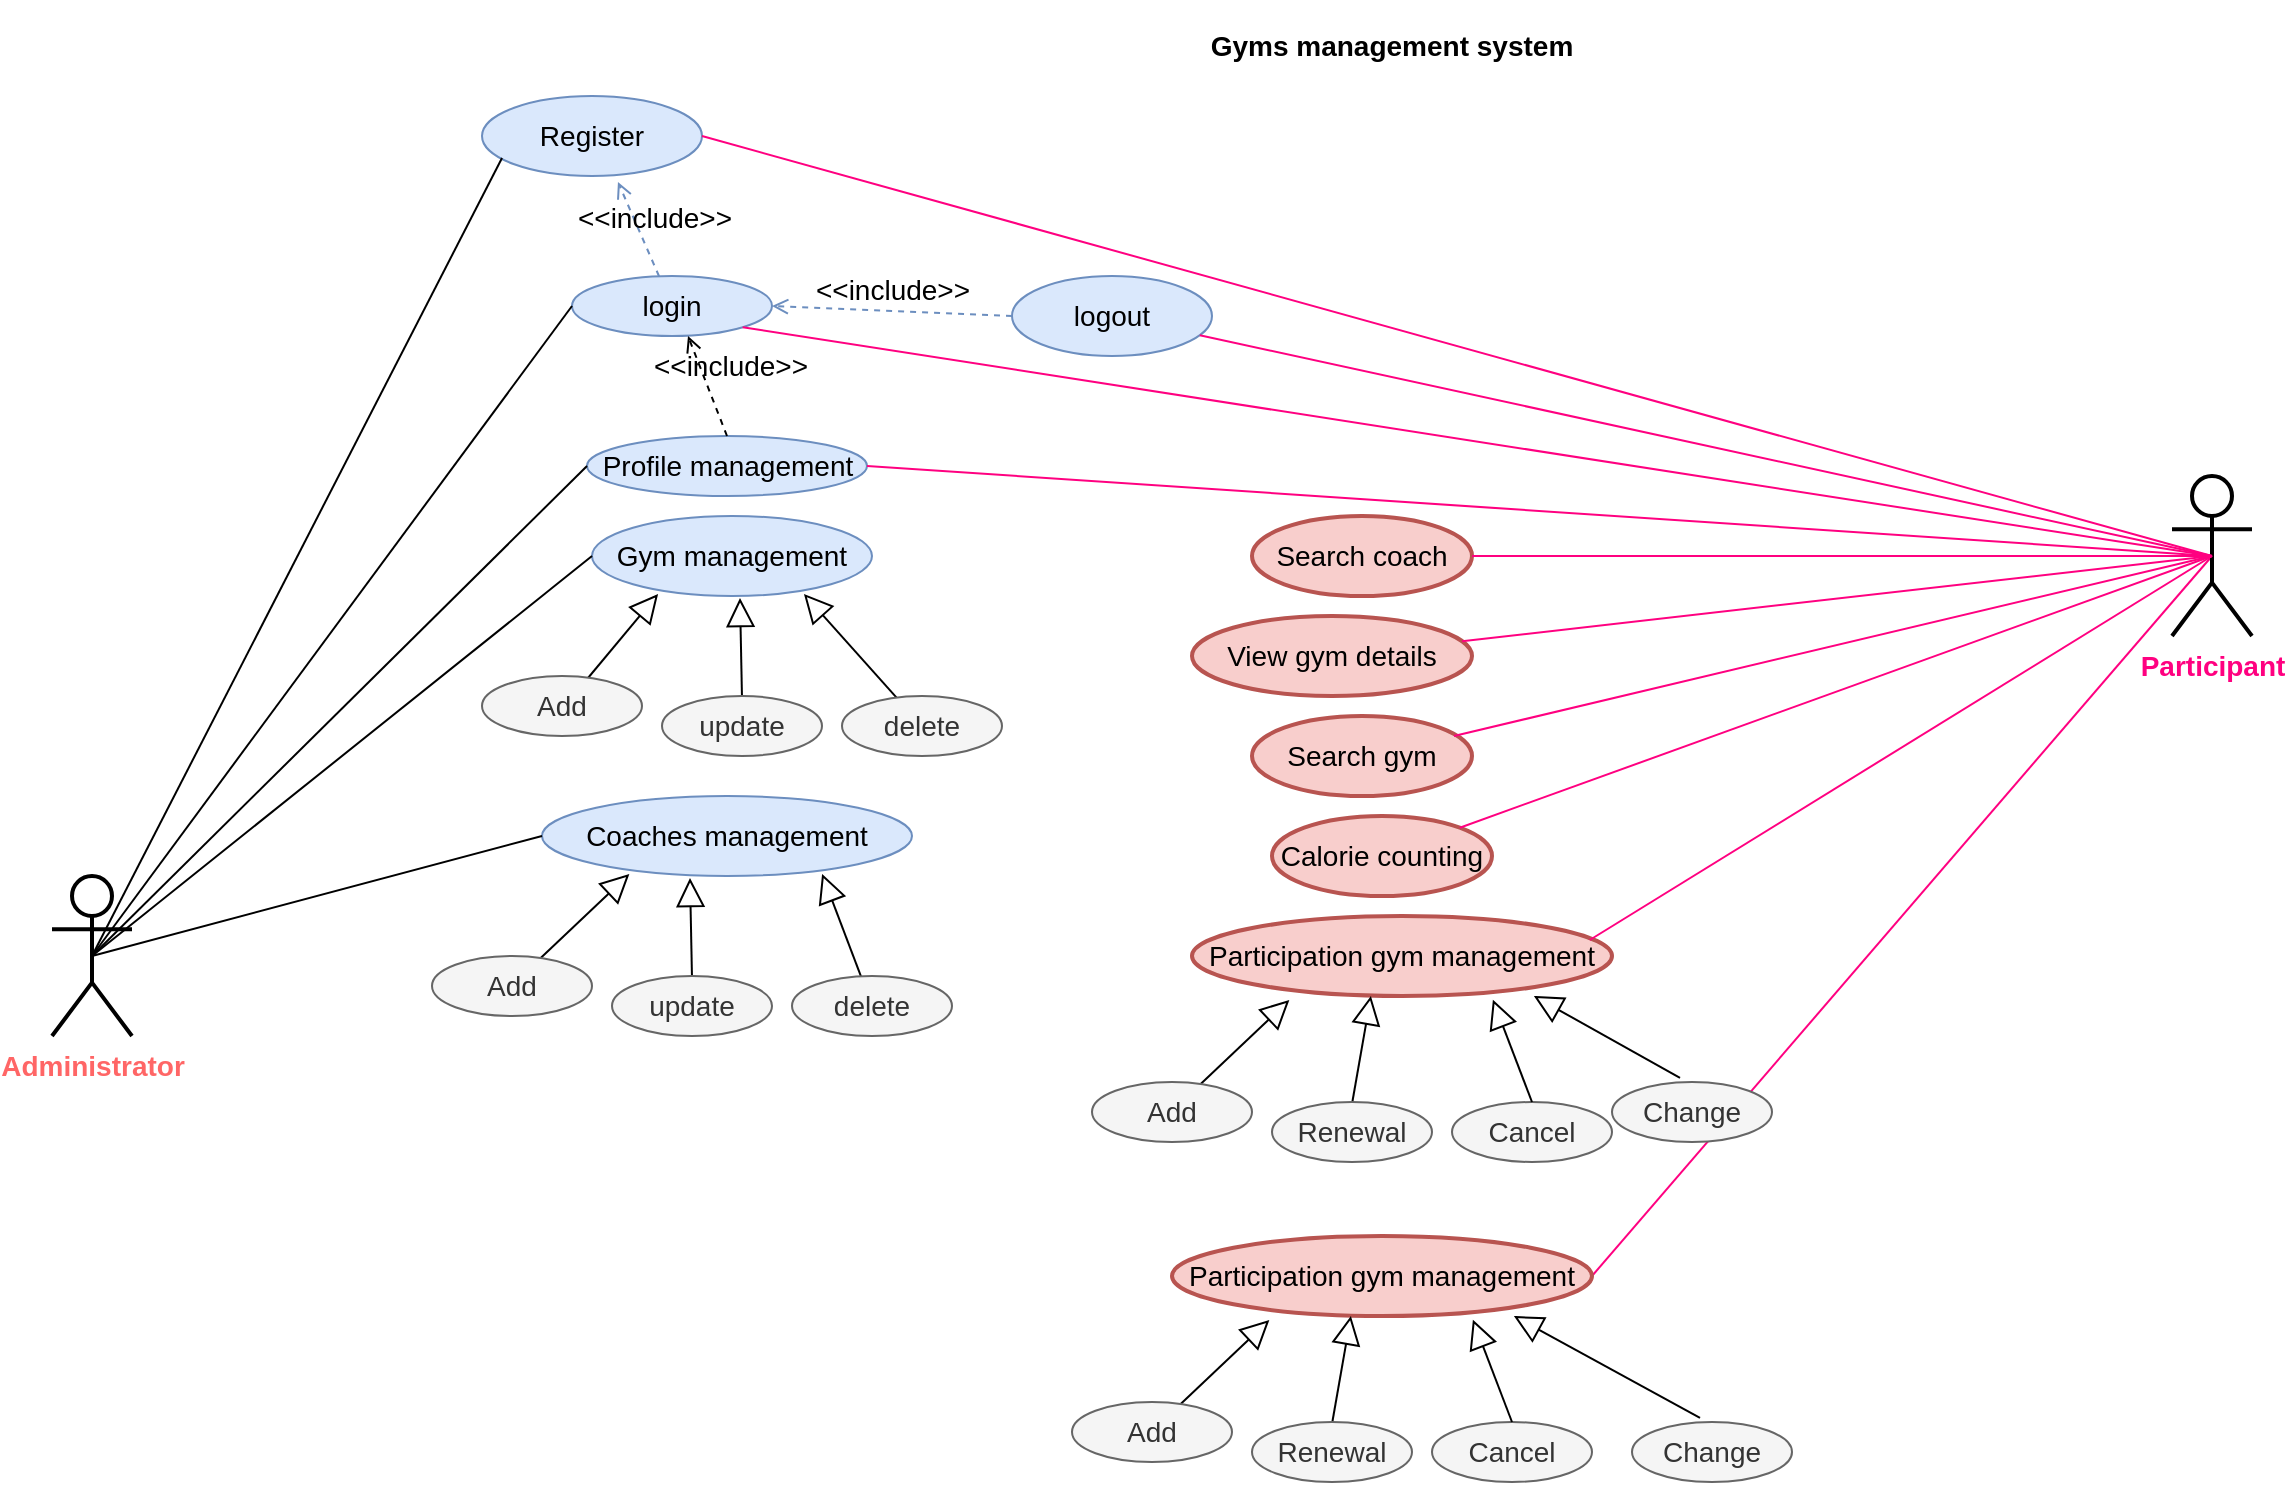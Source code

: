 <mxfile version="20.5.1" type="github">
  <diagram id="JQW-utt17Xb6EdtMVTP2" name="Page-1">
    <mxGraphModel dx="1888" dy="495" grid="1" gridSize="10" guides="1" tooltips="1" connect="1" arrows="1" fold="1" page="1" pageScale="1" pageWidth="850" pageHeight="1100" math="0" shadow="0">
      <root>
        <mxCell id="0" />
        <mxCell id="1" parent="0" />
        <mxCell id="GLv5VMgHDYlPeXWlV2Ui-62" value="" style="endArrow=none;html=1;rounded=0;strokeColor=#FF0080;fontSize=18;entryX=0.5;entryY=0.5;entryDx=0;entryDy=0;entryPerimeter=0;exitX=1;exitY=0.5;exitDx=0;exitDy=0;" edge="1" parent="1" source="GLv5VMgHDYlPeXWlV2Ui-52" target="V55V4ISfxPS5HayoCuuF-61">
          <mxGeometry width="50" height="50" relative="1" as="geometry">
            <mxPoint x="940" y="383.697" as="sourcePoint" />
            <mxPoint x="850" y="630" as="targetPoint" />
          </mxGeometry>
        </mxCell>
        <mxCell id="V55V4ISfxPS5HayoCuuF-4" value="&lt;font style=&quot;font-size: 14px;&quot; color=&quot;#FF6666&quot;&gt;&lt;b&gt;&lt;span&gt;Administrator&lt;/span&gt;&lt;/b&gt;&lt;/font&gt;" style="shape=umlActor;verticalLabelPosition=bottom;verticalAlign=top;html=1;outlineConnect=0;strokeWidth=2;" parent="1" vertex="1">
          <mxGeometry x="-20" y="460" width="40" height="80" as="geometry" />
        </mxCell>
        <mxCell id="V55V4ISfxPS5HayoCuuF-5" value="&lt;span&gt;Register &lt;/span&gt;" style="ellipse;whiteSpace=wrap;html=1;fontSize=14;fillColor=#dae8fc;strokeColor=#6c8ebf;" parent="1" vertex="1">
          <mxGeometry x="195" y="70" width="110" height="40" as="geometry" />
        </mxCell>
        <mxCell id="V55V4ISfxPS5HayoCuuF-6" value="login" style="ellipse;whiteSpace=wrap;html=1;fontSize=14;fillColor=#dae8fc;strokeColor=#6c8ebf;" parent="1" vertex="1">
          <mxGeometry x="240" y="160" width="100" height="30" as="geometry" />
        </mxCell>
        <mxCell id="V55V4ISfxPS5HayoCuuF-7" value="&amp;lt;&amp;lt;include&amp;gt;&amp;gt;" style="html=1;verticalAlign=bottom;labelBackgroundColor=none;endArrow=open;endFill=0;dashed=1;rounded=0;fontSize=14;fontColor=#000000;fillColor=#dae8fc;strokeColor=#6c8ebf;entryX=0.618;entryY=1.075;entryDx=0;entryDy=0;entryPerimeter=0;" parent="1" source="V55V4ISfxPS5HayoCuuF-6" target="V55V4ISfxPS5HayoCuuF-5" edge="1">
          <mxGeometry x="-0.312" y="-5" width="160" relative="1" as="geometry">
            <mxPoint x="170" y="130" as="sourcePoint" />
            <mxPoint x="330" y="130" as="targetPoint" />
            <mxPoint as="offset" />
          </mxGeometry>
        </mxCell>
        <mxCell id="V55V4ISfxPS5HayoCuuF-8" value="" style="endArrow=none;html=1;rounded=0;fontSize=14;fontColor=#000000;exitX=0.5;exitY=0.5;exitDx=0;exitDy=0;exitPerimeter=0;entryX=0.091;entryY=0.775;entryDx=0;entryDy=0;entryPerimeter=0;" parent="1" source="V55V4ISfxPS5HayoCuuF-4" target="V55V4ISfxPS5HayoCuuF-5" edge="1">
          <mxGeometry width="50" height="50" relative="1" as="geometry">
            <mxPoint x="251.429" y="40" as="sourcePoint" />
            <mxPoint x="290" y="120" as="targetPoint" />
          </mxGeometry>
        </mxCell>
        <mxCell id="V55V4ISfxPS5HayoCuuF-9" value="" style="endArrow=none;html=1;rounded=0;fontSize=14;fontColor=#000000;entryX=0;entryY=0.5;entryDx=0;entryDy=0;exitX=0.5;exitY=0.5;exitDx=0;exitDy=0;exitPerimeter=0;" parent="1" source="V55V4ISfxPS5HayoCuuF-4" target="V55V4ISfxPS5HayoCuuF-6" edge="1">
          <mxGeometry width="50" height="50" relative="1" as="geometry">
            <mxPoint x="150" y="300" as="sourcePoint" />
            <mxPoint x="220.711" y="250" as="targetPoint" />
          </mxGeometry>
        </mxCell>
        <mxCell id="V55V4ISfxPS5HayoCuuF-10" value="logout" style="ellipse;whiteSpace=wrap;html=1;fontSize=14;fillColor=#dae8fc;strokeColor=#6c8ebf;" parent="1" vertex="1">
          <mxGeometry x="460" y="160" width="100" height="40" as="geometry" />
        </mxCell>
        <mxCell id="V55V4ISfxPS5HayoCuuF-11" value="&amp;lt;&amp;lt;include&amp;gt;&amp;gt;" style="html=1;verticalAlign=bottom;labelBackgroundColor=none;endArrow=open;endFill=0;dashed=1;rounded=0;fontSize=14;fontColor=#000000;exitX=0;exitY=0.5;exitDx=0;exitDy=0;entryX=1;entryY=0.5;entryDx=0;entryDy=0;fillColor=#dae8fc;strokeColor=#6c8ebf;" parent="1" source="V55V4ISfxPS5HayoCuuF-10" target="V55V4ISfxPS5HayoCuuF-6" edge="1">
          <mxGeometry width="160" relative="1" as="geometry">
            <mxPoint x="230" y="260" as="sourcePoint" />
            <mxPoint x="390" y="260" as="targetPoint" />
          </mxGeometry>
        </mxCell>
        <mxCell id="V55V4ISfxPS5HayoCuuF-12" value="&lt;p&gt;&lt;/p&gt;&lt;p&gt;&lt;span&gt;Gym management&lt;/span&gt;&lt;/p&gt;&lt;p&gt;&lt;/p&gt;" style="ellipse;whiteSpace=wrap;html=1;fontSize=14;fillColor=#dae8fc;strokeColor=#6c8ebf;" parent="1" vertex="1">
          <mxGeometry x="250" y="280" width="140" height="40" as="geometry" />
        </mxCell>
        <mxCell id="V55V4ISfxPS5HayoCuuF-13" value="" style="endArrow=none;html=1;rounded=0;fontSize=14;fontColor=#000000;entryX=0;entryY=0.5;entryDx=0;entryDy=0;exitX=0.5;exitY=0.5;exitDx=0;exitDy=0;exitPerimeter=0;" parent="1" source="V55V4ISfxPS5HayoCuuF-4" target="V55V4ISfxPS5HayoCuuF-12" edge="1">
          <mxGeometry width="50" height="50" relative="1" as="geometry">
            <mxPoint x="80" y="260" as="sourcePoint" />
            <mxPoint x="200" y="270" as="targetPoint" />
          </mxGeometry>
        </mxCell>
        <mxCell id="V55V4ISfxPS5HayoCuuF-14" value="" style="edgeStyle=none;html=1;endSize=12;endArrow=block;endFill=0;rounded=0;fontSize=14;fontColor=#000000;entryX=0.236;entryY=0.975;entryDx=0;entryDy=0;entryPerimeter=0;" parent="1" target="V55V4ISfxPS5HayoCuuF-12" edge="1">
          <mxGeometry width="160" relative="1" as="geometry">
            <mxPoint x="243" y="367" as="sourcePoint" />
            <mxPoint x="263" y="317" as="targetPoint" />
          </mxGeometry>
        </mxCell>
        <mxCell id="V55V4ISfxPS5HayoCuuF-15" value="" style="edgeStyle=none;html=1;endSize=12;endArrow=block;endFill=0;rounded=0;fontSize=14;fontColor=#000000;" parent="1" edge="1">
          <mxGeometry width="160" relative="1" as="geometry">
            <mxPoint x="325" y="371" as="sourcePoint" />
            <mxPoint x="324" y="321" as="targetPoint" />
          </mxGeometry>
        </mxCell>
        <mxCell id="V55V4ISfxPS5HayoCuuF-16" value="" style="edgeStyle=none;html=1;endSize=12;endArrow=block;endFill=0;rounded=0;fontSize=14;fontColor=#000000;entryX=0.757;entryY=0.975;entryDx=0;entryDy=0;entryPerimeter=0;" parent="1" source="V55V4ISfxPS5HayoCuuF-19" target="V55V4ISfxPS5HayoCuuF-12" edge="1">
          <mxGeometry width="160" relative="1" as="geometry">
            <mxPoint x="375" y="370" as="sourcePoint" />
            <mxPoint x="505" y="380" as="targetPoint" />
          </mxGeometry>
        </mxCell>
        <mxCell id="V55V4ISfxPS5HayoCuuF-17" value="Add" style="ellipse;whiteSpace=wrap;html=1;fontSize=14;fillColor=#f5f5f5;strokeColor=#666666;fontColor=#333333;" parent="1" vertex="1">
          <mxGeometry x="195" y="360" width="80" height="30" as="geometry" />
        </mxCell>
        <mxCell id="V55V4ISfxPS5HayoCuuF-18" value="update" style="ellipse;whiteSpace=wrap;html=1;fontSize=14;fillColor=#f5f5f5;strokeColor=#666666;fontColor=#333333;" parent="1" vertex="1">
          <mxGeometry x="285" y="370" width="80" height="30" as="geometry" />
        </mxCell>
        <mxCell id="V55V4ISfxPS5HayoCuuF-19" value="delete" style="ellipse;whiteSpace=wrap;html=1;fontSize=14;fontColor=#333333;fillColor=#f5f5f5;strokeColor=#666666;" parent="1" vertex="1">
          <mxGeometry x="375" y="370" width="80" height="30" as="geometry" />
        </mxCell>
        <mxCell id="V55V4ISfxPS5HayoCuuF-20" value="&lt;p&gt;&lt;span&gt;Coaches management&lt;/span&gt;&lt;/p&gt;" style="ellipse;whiteSpace=wrap;html=1;fontSize=14;fillColor=#dae8fc;strokeColor=#6c8ebf;" parent="1" vertex="1">
          <mxGeometry x="225" y="420" width="185" height="40" as="geometry" />
        </mxCell>
        <mxCell id="V55V4ISfxPS5HayoCuuF-21" value="" style="edgeStyle=none;html=1;endSize=12;endArrow=block;endFill=0;rounded=0;fontSize=14;fontColor=#000000;entryX=0.236;entryY=0.975;entryDx=0;entryDy=0;entryPerimeter=0;" parent="1" target="V55V4ISfxPS5HayoCuuF-20" edge="1">
          <mxGeometry width="160" relative="1" as="geometry">
            <mxPoint x="218" y="507" as="sourcePoint" />
            <mxPoint x="238" y="457" as="targetPoint" />
          </mxGeometry>
        </mxCell>
        <mxCell id="V55V4ISfxPS5HayoCuuF-22" value="" style="edgeStyle=none;html=1;endSize=12;endArrow=block;endFill=0;rounded=0;fontSize=14;fontColor=#000000;" parent="1" edge="1">
          <mxGeometry width="160" relative="1" as="geometry">
            <mxPoint x="300" y="511" as="sourcePoint" />
            <mxPoint x="299" y="461" as="targetPoint" />
          </mxGeometry>
        </mxCell>
        <mxCell id="V55V4ISfxPS5HayoCuuF-23" value="" style="edgeStyle=none;html=1;endSize=12;endArrow=block;endFill=0;rounded=0;fontSize=14;fontColor=#000000;entryX=0.757;entryY=0.975;entryDx=0;entryDy=0;entryPerimeter=0;" parent="1" source="V55V4ISfxPS5HayoCuuF-26" target="V55V4ISfxPS5HayoCuuF-20" edge="1">
          <mxGeometry width="160" relative="1" as="geometry">
            <mxPoint x="350" y="510" as="sourcePoint" />
            <mxPoint x="480" y="520" as="targetPoint" />
          </mxGeometry>
        </mxCell>
        <mxCell id="V55V4ISfxPS5HayoCuuF-24" value="Add" style="ellipse;whiteSpace=wrap;html=1;fontSize=14;fontColor=#333333;fillColor=#f5f5f5;strokeColor=#666666;" parent="1" vertex="1">
          <mxGeometry x="170" y="500" width="80" height="30" as="geometry" />
        </mxCell>
        <mxCell id="V55V4ISfxPS5HayoCuuF-25" value="update" style="ellipse;whiteSpace=wrap;html=1;fontSize=14;fontColor=#333333;fillColor=#f5f5f5;strokeColor=#666666;" parent="1" vertex="1">
          <mxGeometry x="260" y="510" width="80" height="30" as="geometry" />
        </mxCell>
        <mxCell id="V55V4ISfxPS5HayoCuuF-26" value="delete" style="ellipse;whiteSpace=wrap;html=1;fontSize=14;fontColor=#333333;fillColor=#f5f5f5;strokeColor=#666666;" parent="1" vertex="1">
          <mxGeometry x="350" y="510" width="80" height="30" as="geometry" />
        </mxCell>
        <mxCell id="V55V4ISfxPS5HayoCuuF-27" value="" style="endArrow=none;html=1;rounded=0;fontSize=14;fontColor=#000000;entryX=0;entryY=0.5;entryDx=0;entryDy=0;exitX=0.5;exitY=0.5;exitDx=0;exitDy=0;exitPerimeter=0;" parent="1" source="V55V4ISfxPS5HayoCuuF-4" target="V55V4ISfxPS5HayoCuuF-20" edge="1">
          <mxGeometry width="50" height="50" relative="1" as="geometry">
            <mxPoint x="80" y="440" as="sourcePoint" />
            <mxPoint x="130" y="390" as="targetPoint" />
          </mxGeometry>
        </mxCell>
        <mxCell id="V55V4ISfxPS5HayoCuuF-28" value="&lt;p&gt;&lt;span&gt;Profile management&lt;/span&gt;&lt;/p&gt;" style="ellipse;whiteSpace=wrap;html=1;fontSize=14;fillColor=#dae8fc;strokeColor=#6c8ebf;" parent="1" vertex="1">
          <mxGeometry x="247.5" y="240" width="140" height="30" as="geometry" />
        </mxCell>
        <mxCell id="V55V4ISfxPS5HayoCuuF-29" value="" style="endArrow=none;html=1;rounded=0;fontSize=14;fontColor=#000000;entryX=0;entryY=0.5;entryDx=0;entryDy=0;exitX=0.5;exitY=0.5;exitDx=0;exitDy=0;exitPerimeter=0;" parent="1" source="V55V4ISfxPS5HayoCuuF-4" target="V55V4ISfxPS5HayoCuuF-28" edge="1">
          <mxGeometry width="50" height="50" relative="1" as="geometry">
            <mxPoint x="60" y="250" as="sourcePoint" />
            <mxPoint x="200" y="250" as="targetPoint" />
          </mxGeometry>
        </mxCell>
        <mxCell id="V55V4ISfxPS5HayoCuuF-45" value="&amp;lt;&amp;lt;include&amp;gt;&amp;gt;" style="html=1;verticalAlign=bottom;labelBackgroundColor=none;endArrow=open;endFill=0;dashed=1;rounded=0;fontSize=14;fontColor=#000000;exitX=0.5;exitY=0;exitDx=0;exitDy=0;entryX=0.58;entryY=1;entryDx=0;entryDy=0;entryPerimeter=0;" parent="1" source="V55V4ISfxPS5HayoCuuF-28" target="V55V4ISfxPS5HayoCuuF-6" edge="1">
          <mxGeometry x="-0.207" y="-10" width="160" relative="1" as="geometry">
            <mxPoint x="140" y="200" as="sourcePoint" />
            <mxPoint x="300" y="200" as="targetPoint" />
            <mxPoint as="offset" />
          </mxGeometry>
        </mxCell>
        <mxCell id="V55V4ISfxPS5HayoCuuF-61" value="&lt;b&gt;&lt;font style=&quot;font-size: 14px;&quot; color=&quot;#FF0080&quot;&gt;Participant&lt;/font&gt;&lt;/b&gt;" style="shape=umlActor;verticalLabelPosition=bottom;verticalAlign=top;html=1;outlineConnect=0;strokeWidth=2;" parent="1" vertex="1">
          <mxGeometry x="1040" y="260" width="40" height="80" as="geometry" />
        </mxCell>
        <mxCell id="V55V4ISfxPS5HayoCuuF-63" value="" style="endArrow=none;html=1;rounded=0;strokeColor=#FF0080;fontSize=14;fontColor=#FF0080;entryX=0.5;entryY=0.5;entryDx=0;entryDy=0;entryPerimeter=0;exitX=1;exitY=1;exitDx=0;exitDy=0;" parent="1" source="V55V4ISfxPS5HayoCuuF-6" target="V55V4ISfxPS5HayoCuuF-61" edge="1">
          <mxGeometry width="50" height="50" relative="1" as="geometry">
            <mxPoint x="640" y="160" as="sourcePoint" />
            <mxPoint x="820" y="90" as="targetPoint" />
          </mxGeometry>
        </mxCell>
        <mxCell id="V55V4ISfxPS5HayoCuuF-64" value="" style="endArrow=none;html=1;rounded=0;strokeColor=#FF0080;fontSize=14;fontColor=#FF0080;entryX=0.5;entryY=0.5;entryDx=0;entryDy=0;entryPerimeter=0;" parent="1" source="V55V4ISfxPS5HayoCuuF-10" target="V55V4ISfxPS5HayoCuuF-61" edge="1">
          <mxGeometry width="50" height="50" relative="1" as="geometry">
            <mxPoint x="900" y="390" as="sourcePoint" />
            <mxPoint x="950" y="340" as="targetPoint" />
          </mxGeometry>
        </mxCell>
        <mxCell id="V55V4ISfxPS5HayoCuuF-65" value="" style="endArrow=none;html=1;rounded=0;strokeColor=#FF0080;fontSize=14;fontColor=#FF0080;entryX=1;entryY=0.5;entryDx=0;entryDy=0;exitX=0.5;exitY=0.5;exitDx=0;exitDy=0;exitPerimeter=0;" parent="1" source="V55V4ISfxPS5HayoCuuF-61" target="V55V4ISfxPS5HayoCuuF-28" edge="1">
          <mxGeometry width="50" height="50" relative="1" as="geometry">
            <mxPoint x="440" y="390" as="sourcePoint" />
            <mxPoint x="490" y="340" as="targetPoint" />
          </mxGeometry>
        </mxCell>
        <mxCell id="V55V4ISfxPS5HayoCuuF-66" value="Search &lt;span&gt;coach&lt;/span&gt;" style="ellipse;whiteSpace=wrap;html=1;strokeWidth=2;fontSize=14;fillColor=#f8cecc;strokeColor=#b85450;" parent="1" vertex="1">
          <mxGeometry x="580" y="280" width="110" height="40" as="geometry" />
        </mxCell>
        <mxCell id="V55V4ISfxPS5HayoCuuF-67" value="&lt;p&gt;&lt;span&gt;Search gym&lt;/span&gt;&lt;/p&gt;" style="ellipse;whiteSpace=wrap;html=1;strokeWidth=2;fontSize=14;fillColor=#f8cecc;strokeColor=#b85450;" parent="1" vertex="1">
          <mxGeometry x="580" y="380" width="110" height="40" as="geometry" />
        </mxCell>
        <mxCell id="V55V4ISfxPS5HayoCuuF-68" value="View &lt;span&gt;gym &lt;/span&gt;details" style="ellipse;whiteSpace=wrap;html=1;strokeWidth=2;fontSize=14;fillColor=#f8cecc;strokeColor=#b85450;" parent="1" vertex="1">
          <mxGeometry x="550" y="330" width="140" height="40" as="geometry" />
        </mxCell>
        <mxCell id="V55V4ISfxPS5HayoCuuF-70" value="&lt;p&gt;&lt;span&gt;Calorie counting&lt;/span&gt;&lt;/p&gt;" style="ellipse;whiteSpace=wrap;html=1;strokeWidth=2;fontSize=14;fillColor=#f8cecc;strokeColor=#b85450;" parent="1" vertex="1">
          <mxGeometry x="590" y="430" width="110" height="40" as="geometry" />
        </mxCell>
        <mxCell id="V55V4ISfxPS5HayoCuuF-71" value="&lt;span&gt;Participation gym management &lt;/span&gt;" style="ellipse;whiteSpace=wrap;html=1;strokeWidth=2;fontSize=14;fillColor=#f8cecc;strokeColor=#b85450;" parent="1" vertex="1">
          <mxGeometry x="550" y="480" width="210" height="40" as="geometry" />
        </mxCell>
        <mxCell id="V55V4ISfxPS5HayoCuuF-72" value="" style="endArrow=none;html=1;rounded=0;strokeColor=#FF0080;fontSize=14;fontColor=#FF0080;entryX=0.5;entryY=0.5;entryDx=0;entryDy=0;entryPerimeter=0;" parent="1" source="V55V4ISfxPS5HayoCuuF-66" target="V55V4ISfxPS5HayoCuuF-61" edge="1">
          <mxGeometry width="50" height="50" relative="1" as="geometry">
            <mxPoint x="930" y="380" as="sourcePoint" />
            <mxPoint x="980" y="330" as="targetPoint" />
          </mxGeometry>
        </mxCell>
        <mxCell id="V55V4ISfxPS5HayoCuuF-73" value="" style="endArrow=none;html=1;rounded=0;strokeColor=#FF0080;fontSize=14;fontColor=#FF0080;entryX=0.5;entryY=0.5;entryDx=0;entryDy=0;entryPerimeter=0;" parent="1" source="V55V4ISfxPS5HayoCuuF-68" target="V55V4ISfxPS5HayoCuuF-61" edge="1">
          <mxGeometry width="50" height="50" relative="1" as="geometry">
            <mxPoint x="900" y="390" as="sourcePoint" />
            <mxPoint x="950" y="340" as="targetPoint" />
          </mxGeometry>
        </mxCell>
        <mxCell id="V55V4ISfxPS5HayoCuuF-74" value="" style="endArrow=none;html=1;rounded=0;strokeColor=#FF0080;fontSize=14;fontColor=#FF0080;entryX=0.5;entryY=0.5;entryDx=0;entryDy=0;entryPerimeter=0;exitX=0.918;exitY=0.25;exitDx=0;exitDy=0;exitPerimeter=0;" parent="1" source="V55V4ISfxPS5HayoCuuF-67" target="V55V4ISfxPS5HayoCuuF-61" edge="1">
          <mxGeometry width="50" height="50" relative="1" as="geometry">
            <mxPoint x="910" y="430" as="sourcePoint" />
            <mxPoint x="960" y="380" as="targetPoint" />
          </mxGeometry>
        </mxCell>
        <mxCell id="V55V4ISfxPS5HayoCuuF-76" value="" style="endArrow=none;html=1;rounded=0;strokeColor=#FF0080;fontSize=14;fontColor=#FF0080;exitX=1;exitY=0;exitDx=0;exitDy=0;" parent="1" source="V55V4ISfxPS5HayoCuuF-70" edge="1">
          <mxGeometry width="50" height="50" relative="1" as="geometry">
            <mxPoint x="860" y="540" as="sourcePoint" />
            <mxPoint x="1060" y="300" as="targetPoint" />
          </mxGeometry>
        </mxCell>
        <mxCell id="V55V4ISfxPS5HayoCuuF-77" value="" style="endArrow=none;html=1;rounded=0;strokeColor=#FF0080;fontSize=14;fontColor=#FF0080;entryX=0.5;entryY=0.5;entryDx=0;entryDy=0;entryPerimeter=0;exitX=0.947;exitY=0.3;exitDx=0;exitDy=0;exitPerimeter=0;" parent="1" source="V55V4ISfxPS5HayoCuuF-71" target="V55V4ISfxPS5HayoCuuF-61" edge="1">
          <mxGeometry width="50" height="50" relative="1" as="geometry">
            <mxPoint x="860" y="460" as="sourcePoint" />
            <mxPoint x="990" y="250" as="targetPoint" />
          </mxGeometry>
        </mxCell>
        <mxCell id="V55V4ISfxPS5HayoCuuF-83" value="" style="edgeStyle=none;html=1;endSize=12;endArrow=block;endFill=0;rounded=0;fontSize=14;fontColor=#000000;entryX=0.236;entryY=0.975;entryDx=0;entryDy=0;entryPerimeter=0;" parent="1" edge="1">
          <mxGeometry width="160" relative="1" as="geometry">
            <mxPoint x="548" y="570" as="sourcePoint" />
            <mxPoint x="598.66" y="522" as="targetPoint" />
          </mxGeometry>
        </mxCell>
        <mxCell id="V55V4ISfxPS5HayoCuuF-84" value="" style="edgeStyle=none;html=1;endSize=12;endArrow=block;endFill=0;rounded=0;fontSize=14;fontColor=#000000;entryX=0.426;entryY=1;entryDx=0;entryDy=0;entryPerimeter=0;" parent="1" target="V55V4ISfxPS5HayoCuuF-71" edge="1">
          <mxGeometry width="160" relative="1" as="geometry">
            <mxPoint x="630" y="574" as="sourcePoint" />
            <mxPoint x="629" y="524" as="targetPoint" />
          </mxGeometry>
        </mxCell>
        <mxCell id="V55V4ISfxPS5HayoCuuF-85" value="Add" style="ellipse;whiteSpace=wrap;html=1;fontSize=14;fontColor=#333333;fillColor=#f5f5f5;strokeColor=#666666;" parent="1" vertex="1">
          <mxGeometry x="500" y="563" width="80" height="30" as="geometry" />
        </mxCell>
        <mxCell id="V55V4ISfxPS5HayoCuuF-86" value="Renewal " style="ellipse;whiteSpace=wrap;html=1;fontSize=14;fontColor=#333333;fillColor=#f5f5f5;strokeColor=#666666;" parent="1" vertex="1">
          <mxGeometry x="590" y="573" width="80" height="30" as="geometry" />
        </mxCell>
        <mxCell id="V55V4ISfxPS5HayoCuuF-87" value="Cancel " style="ellipse;whiteSpace=wrap;html=1;fontSize=14;fontColor=#333333;fillColor=#f5f5f5;strokeColor=#666666;" parent="1" vertex="1">
          <mxGeometry x="680" y="573" width="80" height="30" as="geometry" />
        </mxCell>
        <mxCell id="V55V4ISfxPS5HayoCuuF-88" value="Change" style="ellipse;whiteSpace=wrap;html=1;fontSize=14;fontColor=#333333;fillColor=#f5f5f5;strokeColor=#666666;" parent="1" vertex="1">
          <mxGeometry x="760" y="563" width="80" height="30" as="geometry" />
        </mxCell>
        <mxCell id="V55V4ISfxPS5HayoCuuF-89" value="" style="edgeStyle=none;html=1;endSize=12;endArrow=block;endFill=0;rounded=0;fontSize=14;fontColor=#000000;exitX=0.425;exitY=-0.067;exitDx=0;exitDy=0;exitPerimeter=0;entryX=0.897;entryY=0.925;entryDx=0;entryDy=0;entryPerimeter=0;" parent="1" source="V55V4ISfxPS5HayoCuuF-88" edge="1">
          <mxGeometry width="160" relative="1" as="geometry">
            <mxPoint x="665" y="513" as="sourcePoint" />
            <mxPoint x="720.945" y="520" as="targetPoint" />
          </mxGeometry>
        </mxCell>
        <mxCell id="V55V4ISfxPS5HayoCuuF-90" value="" style="edgeStyle=none;html=1;endSize=12;endArrow=block;endFill=0;rounded=0;fontSize=14;fontColor=#000000;entryX=0.757;entryY=0.975;entryDx=0;entryDy=0;entryPerimeter=0;" parent="1" edge="1">
          <mxGeometry width="160" relative="1" as="geometry">
            <mxPoint x="719.995" y="572.998" as="sourcePoint" />
            <mxPoint x="700.445" y="521.86" as="targetPoint" />
          </mxGeometry>
        </mxCell>
        <mxCell id="V55V4ISfxPS5HayoCuuF-95" value="&lt;p align=&quot;center&quot;&gt;&lt;b&gt;&lt;span&gt;Gyms &lt;/span&gt;&lt;/b&gt;&lt;font&gt;&lt;b&gt;&lt;span&gt;management system&lt;/span&gt;&lt;/b&gt;&lt;/font&gt;&lt;/p&gt;" style="text;html=1;strokeColor=none;fillColor=none;align=center;verticalAlign=middle;whiteSpace=wrap;rounded=0;strokeWidth=2;fontSize=14;fontColor=#000000;" parent="1" vertex="1">
          <mxGeometry x="470" y="30" width="360" height="30" as="geometry" />
        </mxCell>
        <mxCell id="GLv5VMgHDYlPeXWlV2Ui-22" value="" style="endArrow=none;html=1;rounded=0;fontSize=18;entryX=0.5;entryY=0.5;entryDx=0;entryDy=0;entryPerimeter=0;exitX=1;exitY=0.5;exitDx=0;exitDy=0;strokeColor=#FF0080;" edge="1" parent="1" source="V55V4ISfxPS5HayoCuuF-5" target="V55V4ISfxPS5HayoCuuF-61">
          <mxGeometry width="50" height="50" relative="1" as="geometry">
            <mxPoint x="640" y="180" as="sourcePoint" />
            <mxPoint x="690" y="130" as="targetPoint" />
          </mxGeometry>
        </mxCell>
        <mxCell id="GLv5VMgHDYlPeXWlV2Ui-52" value="&lt;span&gt;Participation gym management &lt;/span&gt;" style="ellipse;whiteSpace=wrap;html=1;strokeWidth=2;fontSize=14;fillColor=#f8cecc;strokeColor=#b85450;" vertex="1" parent="1">
          <mxGeometry x="540" y="640" width="210" height="40" as="geometry" />
        </mxCell>
        <mxCell id="GLv5VMgHDYlPeXWlV2Ui-53" value="" style="edgeStyle=none;html=1;endSize=12;endArrow=block;endFill=0;rounded=0;fontSize=14;fontColor=#000000;entryX=0.236;entryY=0.975;entryDx=0;entryDy=0;entryPerimeter=0;" edge="1" parent="1">
          <mxGeometry width="160" relative="1" as="geometry">
            <mxPoint x="538" y="730" as="sourcePoint" />
            <mxPoint x="588.66" y="682" as="targetPoint" />
          </mxGeometry>
        </mxCell>
        <mxCell id="GLv5VMgHDYlPeXWlV2Ui-54" value="" style="edgeStyle=none;html=1;endSize=12;endArrow=block;endFill=0;rounded=0;fontSize=14;fontColor=#000000;entryX=0.426;entryY=1;entryDx=0;entryDy=0;entryPerimeter=0;" edge="1" parent="1" target="GLv5VMgHDYlPeXWlV2Ui-52">
          <mxGeometry width="160" relative="1" as="geometry">
            <mxPoint x="620" y="734" as="sourcePoint" />
            <mxPoint x="619" y="684" as="targetPoint" />
          </mxGeometry>
        </mxCell>
        <mxCell id="GLv5VMgHDYlPeXWlV2Ui-55" value="Add" style="ellipse;whiteSpace=wrap;html=1;fontSize=14;fontColor=#333333;fillColor=#f5f5f5;strokeColor=#666666;" vertex="1" parent="1">
          <mxGeometry x="490" y="723" width="80" height="30" as="geometry" />
        </mxCell>
        <mxCell id="GLv5VMgHDYlPeXWlV2Ui-56" value="Renewal " style="ellipse;whiteSpace=wrap;html=1;fontSize=14;fontColor=#333333;fillColor=#f5f5f5;strokeColor=#666666;" vertex="1" parent="1">
          <mxGeometry x="580" y="733" width="80" height="30" as="geometry" />
        </mxCell>
        <mxCell id="GLv5VMgHDYlPeXWlV2Ui-57" value="Cancel " style="ellipse;whiteSpace=wrap;html=1;fontSize=14;fontColor=#333333;fillColor=#f5f5f5;strokeColor=#666666;" vertex="1" parent="1">
          <mxGeometry x="670" y="733" width="80" height="30" as="geometry" />
        </mxCell>
        <mxCell id="GLv5VMgHDYlPeXWlV2Ui-58" value="Change" style="ellipse;whiteSpace=wrap;html=1;fontSize=14;fontColor=#333333;fillColor=#f5f5f5;strokeColor=#666666;" vertex="1" parent="1">
          <mxGeometry x="770" y="733" width="80" height="30" as="geometry" />
        </mxCell>
        <mxCell id="GLv5VMgHDYlPeXWlV2Ui-59" value="" style="edgeStyle=none;html=1;endSize=12;endArrow=block;endFill=0;rounded=0;fontSize=14;fontColor=#000000;exitX=0.425;exitY=-0.067;exitDx=0;exitDy=0;exitPerimeter=0;entryX=0.897;entryY=0.925;entryDx=0;entryDy=0;entryPerimeter=0;" edge="1" parent="1" source="GLv5VMgHDYlPeXWlV2Ui-58">
          <mxGeometry width="160" relative="1" as="geometry">
            <mxPoint x="655" y="673" as="sourcePoint" />
            <mxPoint x="710.945" y="680" as="targetPoint" />
          </mxGeometry>
        </mxCell>
        <mxCell id="GLv5VMgHDYlPeXWlV2Ui-60" value="" style="edgeStyle=none;html=1;endSize=12;endArrow=block;endFill=0;rounded=0;fontSize=14;fontColor=#000000;entryX=0.757;entryY=0.975;entryDx=0;entryDy=0;entryPerimeter=0;" edge="1" parent="1">
          <mxGeometry width="160" relative="1" as="geometry">
            <mxPoint x="709.995" y="732.998" as="sourcePoint" />
            <mxPoint x="690.445" y="681.86" as="targetPoint" />
          </mxGeometry>
        </mxCell>
      </root>
    </mxGraphModel>
  </diagram>
</mxfile>
